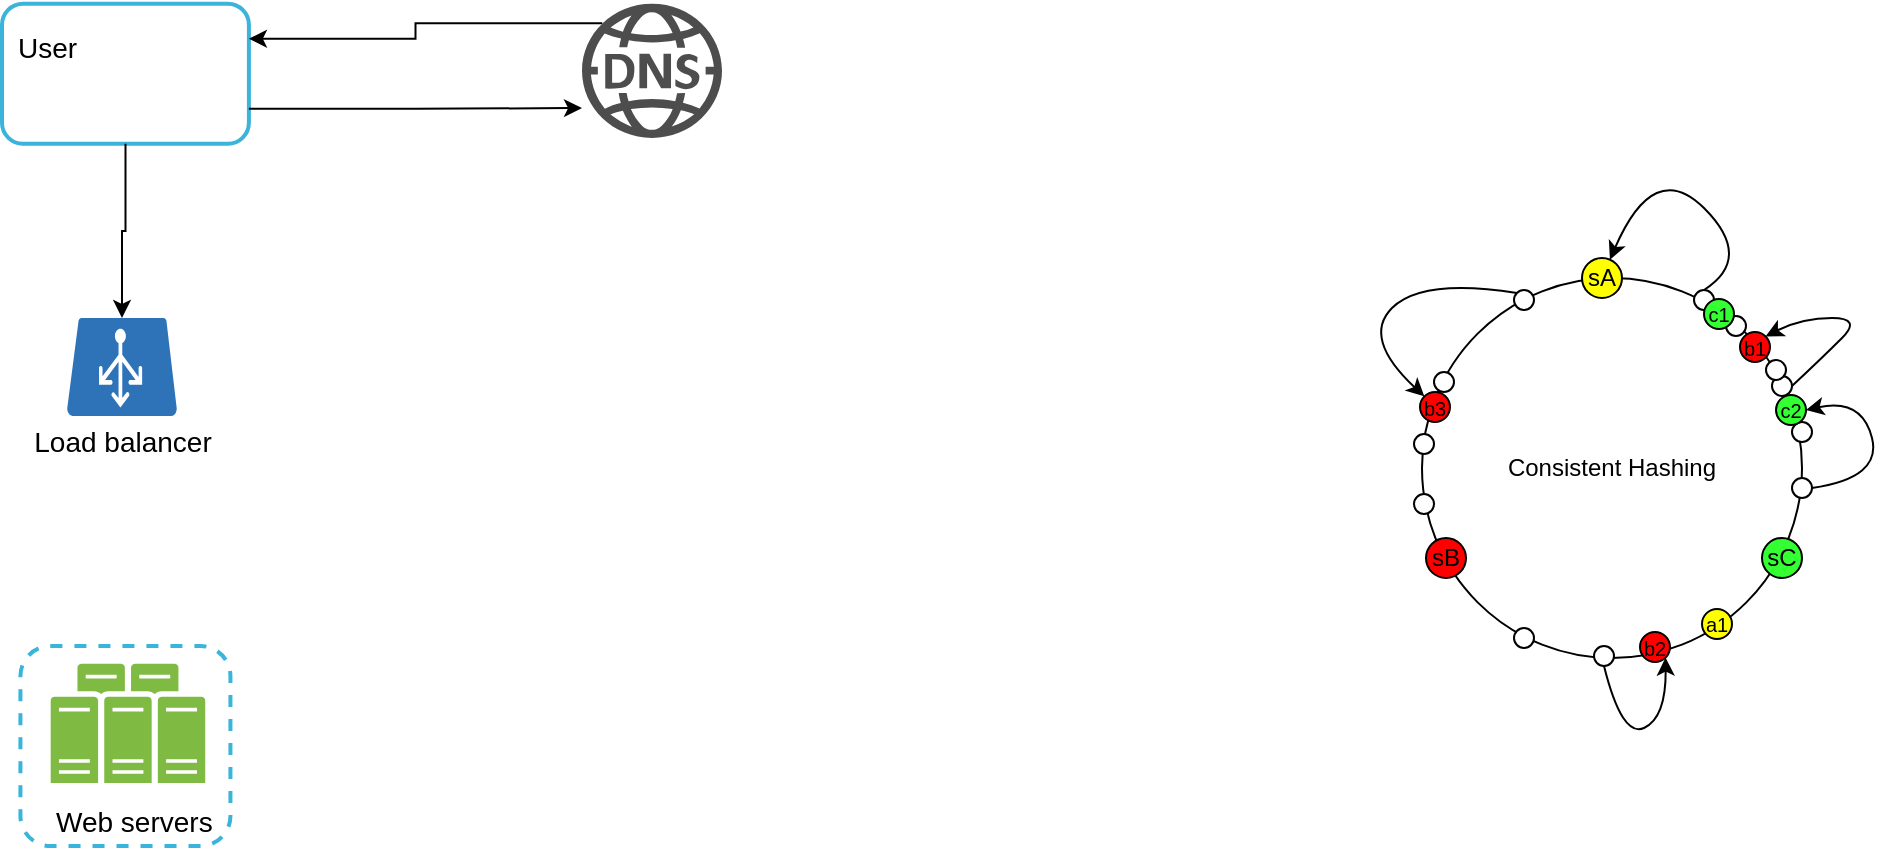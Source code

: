 <mxfile version="13.10.2" type="github">
  <diagram name="Page-1" id="e7e014a7-5840-1c2e-5031-d8a46d1fe8dd">
    <mxGraphModel dx="1026" dy="819" grid="1" gridSize="10" guides="1" tooltips="1" connect="1" arrows="1" fold="1" page="0" pageScale="1" pageWidth="1169" pageHeight="826" background="#ffffff" math="0" shadow="0">
      <root>
        <mxCell id="0" />
        <mxCell id="1" parent="0" />
        <mxCell id="5r-eoMYCY9Jor9L0GOLV-1" value="" style="group" parent="1" vertex="1" connectable="0">
          <mxGeometry x="440" y="42.85" width="123.45" height="70" as="geometry" />
        </mxCell>
        <mxCell id="5r-eoMYCY9Jor9L0GOLV-2" value="" style="rounded=1;whiteSpace=wrap;html=1;fontSize=14;align=center;fillColor=none;strokeWidth=2;strokeColor=#3AB4DA;" parent="5r-eoMYCY9Jor9L0GOLV-1" vertex="1">
          <mxGeometry width="123.45" height="70" as="geometry" />
        </mxCell>
        <mxCell id="5r-eoMYCY9Jor9L0GOLV-3" value="" style="shape=image;html=1;verticalAlign=top;verticalLabelPosition=bottom;labelBackgroundColor=#ffffff;imageAspect=0;aspect=fixed;image=https://cdn4.iconfinder.com/data/icons/miu/24/device-laptop-computer-outline-stroke-128.png;dashed=1;strokeWidth=3;fillColor=none;fontSize=14;fontColor=#000000;align=center;" parent="5r-eoMYCY9Jor9L0GOLV-1" vertex="1">
          <mxGeometry x="36.424" y="24.619" width="40.418" height="40.418" as="geometry" />
        </mxCell>
        <mxCell id="5r-eoMYCY9Jor9L0GOLV-4" value="&lt;font style=&quot;font-size: 14px&quot;&gt;User&lt;/font&gt;" style="text;html=1;resizable=0;points=[];autosize=1;align=left;verticalAlign=top;spacingTop=-4;fontSize=16;" parent="5r-eoMYCY9Jor9L0GOLV-1" vertex="1">
          <mxGeometry x="6.238" y="9.577" width="50" height="20" as="geometry" />
        </mxCell>
        <mxCell id="5r-eoMYCY9Jor9L0GOLV-5" value="" style="shape=image;html=1;verticalAlign=top;verticalLabelPosition=bottom;labelBackgroundColor=#ffffff;imageAspect=0;aspect=fixed;image=https://cdn3.iconfinder.com/data/icons/linecons-free-vector-icons-pack/32/phone-128.png;dashed=1;strokeWidth=3;fillColor=none;fontSize=14;fontColor=#000000;align=center;" parent="5r-eoMYCY9Jor9L0GOLV-1" vertex="1">
          <mxGeometry x="77.575" y="24.619" width="35.455" height="35.455" as="geometry" />
        </mxCell>
        <mxCell id="5r-eoMYCY9Jor9L0GOLV-18" style="edgeStyle=orthogonalEdgeStyle;rounded=0;orthogonalLoop=1;jettySize=auto;html=1;exitX=0.145;exitY=0.145;exitDx=0;exitDy=0;exitPerimeter=0;entryX=1;entryY=0.25;entryDx=0;entryDy=0;" parent="1" source="5r-eoMYCY9Jor9L0GOLV-6" target="5r-eoMYCY9Jor9L0GOLV-2" edge="1">
          <mxGeometry relative="1" as="geometry" />
        </mxCell>
        <mxCell id="5r-eoMYCY9Jor9L0GOLV-6" value="" style="shadow=0;dashed=0;html=1;strokeColor=none;labelPosition=center;verticalLabelPosition=bottom;verticalAlign=top;shape=mxgraph.mscae.cloud.azure_dns;fillColor=#4D4D4D;fontSize=14;align=center;" parent="1" vertex="1">
          <mxGeometry x="730" y="42.85" width="70" height="67.146" as="geometry" />
        </mxCell>
        <mxCell id="5r-eoMYCY9Jor9L0GOLV-17" style="edgeStyle=orthogonalEdgeStyle;rounded=0;orthogonalLoop=1;jettySize=auto;html=1;exitX=1;exitY=0.75;exitDx=0;exitDy=0;entryX=0;entryY=0.777;entryDx=0;entryDy=0;entryPerimeter=0;" parent="1" source="5r-eoMYCY9Jor9L0GOLV-2" target="5r-eoMYCY9Jor9L0GOLV-6" edge="1">
          <mxGeometry relative="1" as="geometry" />
        </mxCell>
        <mxCell id="5r-eoMYCY9Jor9L0GOLV-22" value="" style="group" parent="1" vertex="1" connectable="0">
          <mxGeometry x="449.22" y="364" width="105" height="100" as="geometry" />
        </mxCell>
        <mxCell id="5r-eoMYCY9Jor9L0GOLV-23" value="" style="whiteSpace=wrap;html=1;rounded=1;strokeColor=#3ab4da;fillColor=none;gradientColor=none;fontSize=15;align=center;dashed=1;strokeWidth=2;" parent="5r-eoMYCY9Jor9L0GOLV-22" vertex="1">
          <mxGeometry width="105" height="100" as="geometry" />
        </mxCell>
        <mxCell id="5r-eoMYCY9Jor9L0GOLV-24" value="" style="shadow=0;dashed=0;html=1;strokeColor=none;labelPosition=center;verticalLabelPosition=bottom;verticalAlign=top;shape=mxgraph.office.servers.physical_host_farm;fillColor=#7FBA42;fontSize=14;fontColor=#000000;align=center;" parent="5r-eoMYCY9Jor9L0GOLV-22" vertex="1">
          <mxGeometry x="15.12" y="8.904" width="77.28" height="59.589" as="geometry" />
        </mxCell>
        <mxCell id="5r-eoMYCY9Jor9L0GOLV-25" value="&lt;font&gt;&lt;font style=&quot;font-size: 14px&quot;&gt;Web servers&lt;/font&gt;&lt;br&gt;&lt;/font&gt;" style="text;html=1;resizable=0;points=[];autosize=1;align=left;verticalAlign=top;spacingTop=-4;fontSize=14;fontColor=#000000;" parent="5r-eoMYCY9Jor9L0GOLV-22" vertex="1">
          <mxGeometry x="15.96" y="76.712" width="90" height="20" as="geometry" />
        </mxCell>
        <mxCell id="5r-eoMYCY9Jor9L0GOLV-26" value="" style="group" parent="1" vertex="1" connectable="0">
          <mxGeometry x="440.0" y="200" width="120" height="69.0" as="geometry" />
        </mxCell>
        <mxCell id="5r-eoMYCY9Jor9L0GOLV-27" value="" style="shadow=0;dashed=0;html=1;strokeColor=none;labelPosition=center;verticalLabelPosition=bottom;verticalAlign=top;shape=mxgraph.mscae.cloud.azure_automatic_load_balancer;fillColor=#2E73B8;rounded=1;fontSize=15;align=center;" parent="5r-eoMYCY9Jor9L0GOLV-26" vertex="1">
          <mxGeometry x="32.498" width="55" height="49" as="geometry" />
        </mxCell>
        <mxCell id="5r-eoMYCY9Jor9L0GOLV-28" value="&lt;font style=&quot;font-size: 14px&quot;&gt;Load balancer&lt;/font&gt;" style="text;html=1;resizable=0;points=[];autosize=1;align=center;verticalAlign=top;spacingTop=-4;fontSize=16;" parent="5r-eoMYCY9Jor9L0GOLV-26" vertex="1">
          <mxGeometry x="10" y="49.0" width="100" height="20" as="geometry" />
        </mxCell>
        <mxCell id="5r-eoMYCY9Jor9L0GOLV-165" value="Consistent Hashing" style="ellipse;whiteSpace=wrap;html=1;aspect=fixed;fillColor=none;" parent="1" vertex="1">
          <mxGeometry x="1150" y="180" width="190" height="190" as="geometry" />
        </mxCell>
        <mxCell id="5r-eoMYCY9Jor9L0GOLV-166" value="sC" style="ellipse;whiteSpace=wrap;html=1;aspect=fixed;fillColor=#33FF33;" parent="1" vertex="1">
          <mxGeometry x="1320" y="310" width="20" height="20" as="geometry" />
        </mxCell>
        <mxCell id="5r-eoMYCY9Jor9L0GOLV-167" value="sB" style="ellipse;whiteSpace=wrap;html=1;aspect=fixed;fillColor=#FF0000;" parent="1" vertex="1">
          <mxGeometry x="1152" y="310" width="20" height="20" as="geometry" />
        </mxCell>
        <mxCell id="5r-eoMYCY9Jor9L0GOLV-168" value="sA" style="ellipse;whiteSpace=wrap;html=1;aspect=fixed;fillColor=#FFFF00;" parent="1" vertex="1">
          <mxGeometry x="1230" y="170" width="20" height="20" as="geometry" />
        </mxCell>
        <mxCell id="5r-eoMYCY9Jor9L0GOLV-169" value="" style="ellipse;whiteSpace=wrap;html=1;aspect=fixed;fillColor=#FFFFFF;" parent="1" vertex="1">
          <mxGeometry x="1335" y="280" width="10" height="10" as="geometry" />
        </mxCell>
        <mxCell id="5r-eoMYCY9Jor9L0GOLV-170" value="" style="ellipse;whiteSpace=wrap;html=1;aspect=fixed;fillColor=#FFFFFF;" parent="1" vertex="1">
          <mxGeometry x="1335" y="252" width="10" height="10" as="geometry" />
        </mxCell>
        <mxCell id="5r-eoMYCY9Jor9L0GOLV-171" value="" style="ellipse;whiteSpace=wrap;html=1;aspect=fixed;fillColor=#FFFFFF;" parent="1" vertex="1">
          <mxGeometry x="1325" y="229" width="10" height="10" as="geometry" />
        </mxCell>
        <mxCell id="5r-eoMYCY9Jor9L0GOLV-172" value="" style="ellipse;whiteSpace=wrap;html=1;aspect=fixed;fillColor=#FFFFFF;" parent="1" vertex="1">
          <mxGeometry x="1322" y="221" width="10" height="10" as="geometry" />
        </mxCell>
        <mxCell id="5r-eoMYCY9Jor9L0GOLV-173" value="" style="ellipse;whiteSpace=wrap;html=1;aspect=fixed;fillColor=#FFFFFF;" parent="1" vertex="1">
          <mxGeometry x="1302" y="199" width="10" height="10" as="geometry" />
        </mxCell>
        <mxCell id="5r-eoMYCY9Jor9L0GOLV-174" value="" style="ellipse;whiteSpace=wrap;html=1;aspect=fixed;fillColor=#FFFFFF;" parent="1" vertex="1">
          <mxGeometry x="1286" y="186" width="10" height="10" as="geometry" />
        </mxCell>
        <mxCell id="5r-eoMYCY9Jor9L0GOLV-175" value="" style="ellipse;whiteSpace=wrap;html=1;aspect=fixed;fillColor=#FFFFFF;" parent="1" vertex="1">
          <mxGeometry x="1196" y="186" width="10" height="10" as="geometry" />
        </mxCell>
        <mxCell id="5r-eoMYCY9Jor9L0GOLV-176" value="" style="ellipse;whiteSpace=wrap;html=1;aspect=fixed;fillColor=#FFFFFF;" parent="1" vertex="1">
          <mxGeometry x="1156" y="227" width="10" height="10" as="geometry" />
        </mxCell>
        <mxCell id="5r-eoMYCY9Jor9L0GOLV-177" value="" style="ellipse;whiteSpace=wrap;html=1;aspect=fixed;fillColor=#FFFFFF;" parent="1" vertex="1">
          <mxGeometry x="1146" y="258" width="10" height="10" as="geometry" />
        </mxCell>
        <mxCell id="5r-eoMYCY9Jor9L0GOLV-178" value="" style="ellipse;whiteSpace=wrap;html=1;aspect=fixed;fillColor=#FFFFFF;" parent="1" vertex="1">
          <mxGeometry x="1146" y="288" width="10" height="10" as="geometry" />
        </mxCell>
        <mxCell id="5r-eoMYCY9Jor9L0GOLV-179" value="" style="ellipse;whiteSpace=wrap;html=1;aspect=fixed;fillColor=#FFFFFF;" parent="1" vertex="1">
          <mxGeometry x="1196" y="355" width="10" height="10" as="geometry" />
        </mxCell>
        <mxCell id="5r-eoMYCY9Jor9L0GOLV-180" value="" style="ellipse;whiteSpace=wrap;html=1;aspect=fixed;fillColor=#FFFFFF;" parent="1" vertex="1">
          <mxGeometry x="1236" y="364" width="10" height="10" as="geometry" />
        </mxCell>
        <mxCell id="5r-eoMYCY9Jor9L0GOLV-181" value="" style="curved=1;endArrow=classic;html=1;exitX=0;exitY=0;exitDx=0;exitDy=0;entryX=0;entryY=0;entryDx=0;entryDy=0;" parent="1" source="5r-eoMYCY9Jor9L0GOLV-175" target="5r-eoMYCY9Jor9L0GOLV-186" edge="1">
          <mxGeometry width="50" height="50" relative="1" as="geometry">
            <mxPoint x="1106" y="199" as="sourcePoint" />
            <mxPoint x="1156" y="149" as="targetPoint" />
            <Array as="points">
              <mxPoint x="1150" y="180" />
              <mxPoint x="1120" y="210" />
            </Array>
          </mxGeometry>
        </mxCell>
        <mxCell id="5r-eoMYCY9Jor9L0GOLV-182" value="" style="curved=1;endArrow=classic;html=1;exitX=1;exitY=0.5;exitDx=0;exitDy=0;entryX=1;entryY=0;entryDx=0;entryDy=0;" parent="1" source="5r-eoMYCY9Jor9L0GOLV-171" target="5r-eoMYCY9Jor9L0GOLV-184" edge="1">
          <mxGeometry width="50" height="50" relative="1" as="geometry">
            <mxPoint x="1340" y="229" as="sourcePoint" />
            <mxPoint x="1390" y="179" as="targetPoint" />
            <Array as="points">
              <mxPoint x="1350" y="220" />
              <mxPoint x="1370" y="200" />
              <mxPoint x="1340" y="200" />
            </Array>
          </mxGeometry>
        </mxCell>
        <mxCell id="5r-eoMYCY9Jor9L0GOLV-183" value="" style="curved=1;endArrow=classic;html=1;exitX=0.5;exitY=1;exitDx=0;exitDy=0;entryX=1;entryY=1;entryDx=0;entryDy=0;" parent="1" source="5r-eoMYCY9Jor9L0GOLV-180" target="5r-eoMYCY9Jor9L0GOLV-185" edge="1">
          <mxGeometry width="50" height="50" relative="1" as="geometry">
            <mxPoint x="1275" y="430" as="sourcePoint" />
            <mxPoint x="1325" y="380" as="targetPoint" />
            <Array as="points">
              <mxPoint x="1250" y="410" />
              <mxPoint x="1272" y="400" />
            </Array>
          </mxGeometry>
        </mxCell>
        <mxCell id="5r-eoMYCY9Jor9L0GOLV-184" value="&lt;font style=&quot;font-size: 10px;&quot;&gt;b1&lt;/font&gt;" style="ellipse;whiteSpace=wrap;html=1;aspect=fixed;fillColor=#FF0000;fontSize=10;verticalAlign=middle;" parent="1" vertex="1">
          <mxGeometry x="1309" y="207" width="15" height="15" as="geometry" />
        </mxCell>
        <mxCell id="5r-eoMYCY9Jor9L0GOLV-185" value="&lt;font style=&quot;font-size: 10px&quot;&gt;b2&lt;/font&gt;" style="ellipse;whiteSpace=wrap;html=1;aspect=fixed;fillColor=#FF0000;fontSize=10;verticalAlign=middle;" parent="1" vertex="1">
          <mxGeometry x="1259" y="357" width="15" height="15" as="geometry" />
        </mxCell>
        <mxCell id="5r-eoMYCY9Jor9L0GOLV-186" value="&lt;font style=&quot;font-size: 10px&quot;&gt;b3&lt;/font&gt;" style="ellipse;whiteSpace=wrap;html=1;aspect=fixed;fillColor=#FF0000;fontSize=10;verticalAlign=middle;" parent="1" vertex="1">
          <mxGeometry x="1149" y="237" width="15" height="15" as="geometry" />
        </mxCell>
        <mxCell id="5r-eoMYCY9Jor9L0GOLV-187" value="&lt;font style=&quot;font-size: 10px&quot;&gt;a1&lt;/font&gt;" style="ellipse;whiteSpace=wrap;html=1;aspect=fixed;fontSize=10;verticalAlign=middle;fillColor=#FFFF00;" parent="1" vertex="1">
          <mxGeometry x="1290" y="345.5" width="15" height="15" as="geometry" />
        </mxCell>
        <mxCell id="5r-eoMYCY9Jor9L0GOLV-188" value="&lt;font style=&quot;font-size: 10px&quot;&gt;c1&lt;/font&gt;" style="ellipse;whiteSpace=wrap;html=1;aspect=fixed;fontSize=10;verticalAlign=middle;fillColor=#33FF33;" parent="1" vertex="1">
          <mxGeometry x="1291" y="190.5" width="15" height="15" as="geometry" />
        </mxCell>
        <mxCell id="5r-eoMYCY9Jor9L0GOLV-189" value="&lt;font style=&quot;font-size: 10px&quot;&gt;c2&lt;/font&gt;" style="ellipse;whiteSpace=wrap;html=1;aspect=fixed;fontSize=10;verticalAlign=middle;fillColor=#33FF33;" parent="1" vertex="1">
          <mxGeometry x="1327" y="238.5" width="15" height="15" as="geometry" />
        </mxCell>
        <mxCell id="5r-eoMYCY9Jor9L0GOLV-190" value="" style="curved=1;endArrow=classic;html=1;fontSize=10;exitX=0.5;exitY=0;exitDx=0;exitDy=0;" parent="1" source="5r-eoMYCY9Jor9L0GOLV-174" target="5r-eoMYCY9Jor9L0GOLV-168" edge="1">
          <mxGeometry width="50" height="50" relative="1" as="geometry">
            <mxPoint x="1266" y="170" as="sourcePoint" />
            <mxPoint x="1316" y="120" as="targetPoint" />
            <Array as="points">
              <mxPoint x="1316" y="170" />
              <mxPoint x="1266" y="120" />
            </Array>
          </mxGeometry>
        </mxCell>
        <mxCell id="5r-eoMYCY9Jor9L0GOLV-191" value="" style="curved=1;endArrow=classic;html=1;fontSize=10;exitX=1;exitY=0.5;exitDx=0;exitDy=0;entryX=1;entryY=0.5;entryDx=0;entryDy=0;" parent="1" source="5r-eoMYCY9Jor9L0GOLV-169" target="5r-eoMYCY9Jor9L0GOLV-189" edge="1">
          <mxGeometry width="50" height="50" relative="1" as="geometry">
            <mxPoint x="1360" y="282" as="sourcePoint" />
            <mxPoint x="1410" y="232" as="targetPoint" />
            <Array as="points">
              <mxPoint x="1380" y="280" />
              <mxPoint x="1370" y="240" />
            </Array>
          </mxGeometry>
        </mxCell>
        <mxCell id="5r-eoMYCY9Jor9L0GOLV-193" style="edgeStyle=orthogonalEdgeStyle;rounded=0;orthogonalLoop=1;jettySize=auto;html=1;entryX=0.5;entryY=0;entryDx=0;entryDy=0;entryPerimeter=0;fontSize=10;" parent="1" source="5r-eoMYCY9Jor9L0GOLV-2" target="5r-eoMYCY9Jor9L0GOLV-27" edge="1">
          <mxGeometry relative="1" as="geometry" />
        </mxCell>
      </root>
    </mxGraphModel>
  </diagram>
</mxfile>

